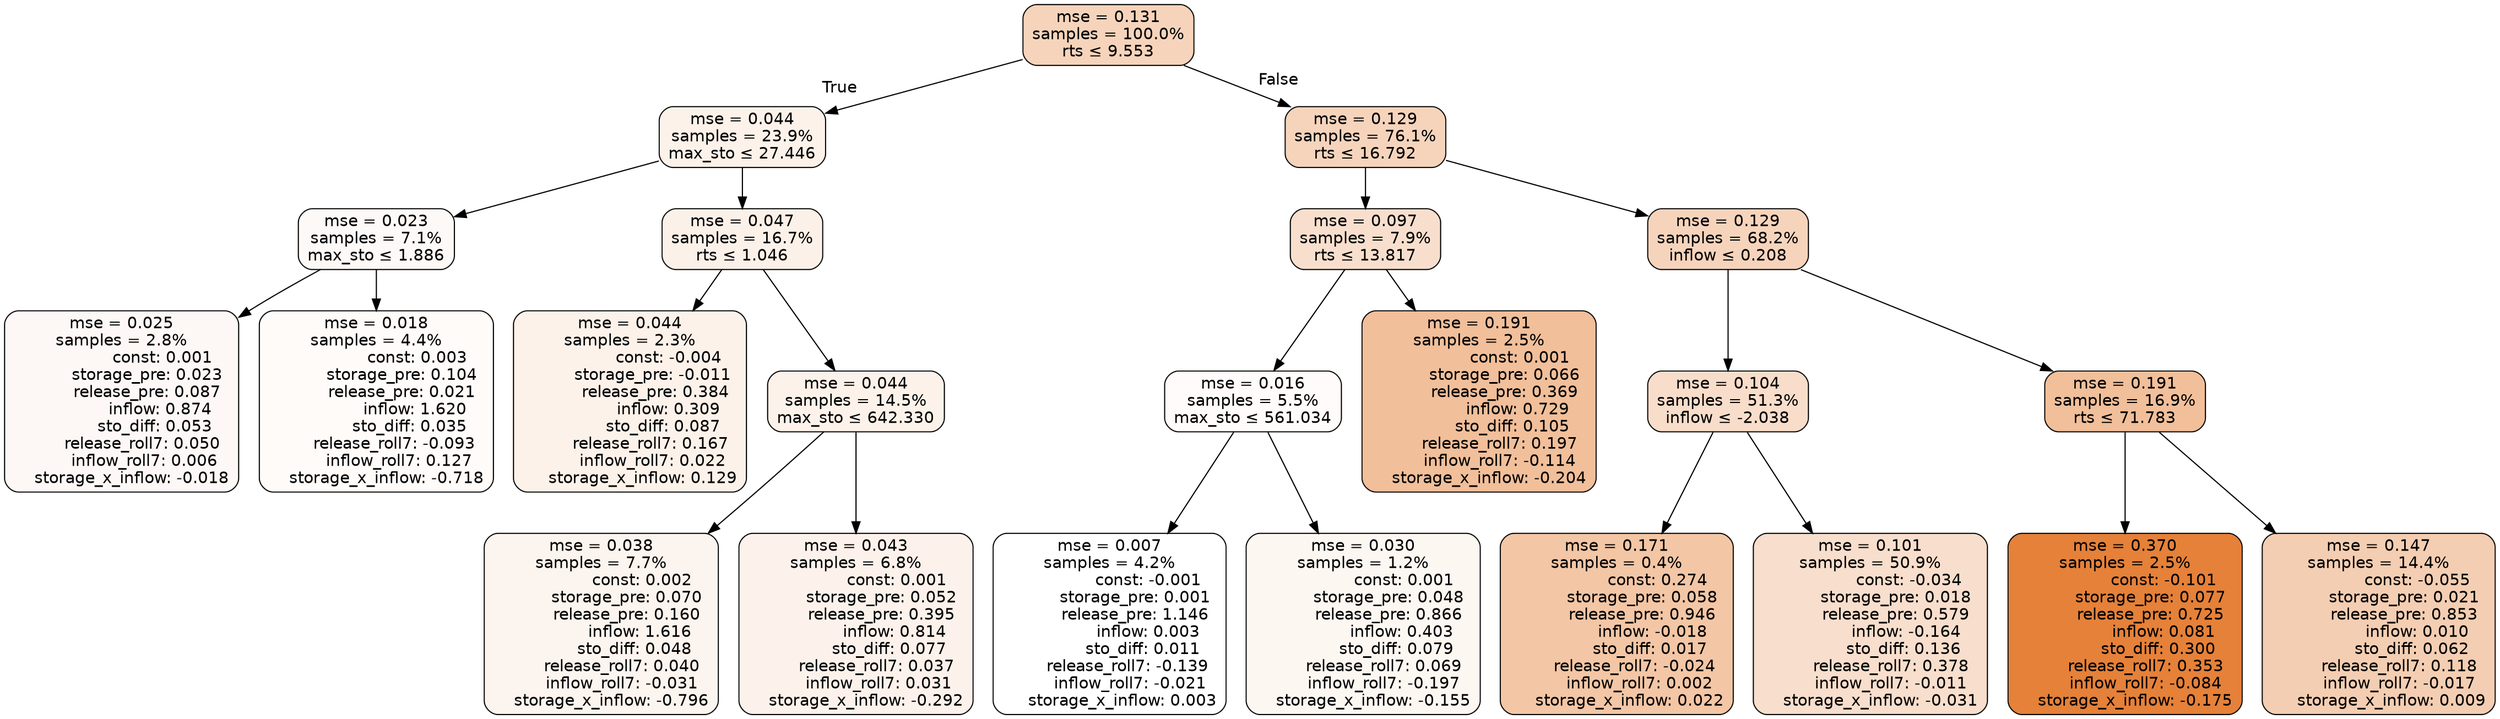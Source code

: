 digraph tree {
bgcolor="transparent"
node [shape=rectangle, style="filled, rounded", color="black", fontname=helvetica] ;
edge [fontname=helvetica] ;
	"0" [label="mse = 0.131
samples = 100.0%
rts &le; 9.553", fillcolor="#f6d4bb"]
	"1" [label="mse = 0.044
samples = 23.9%
max_sto &le; 27.446", fillcolor="#fcf2ea"]
	"2" [label="mse = 0.023
samples = 7.1%
max_sto &le; 1.886", fillcolor="#fdf9f6"]
	"3" [label="mse = 0.025
samples = 2.8%
                const: 0.001
          storage_pre: 0.023
          release_pre: 0.087
               inflow: 0.874
             sto_diff: 0.053
        release_roll7: 0.050
         inflow_roll7: 0.006
    storage_x_inflow: -0.018", fillcolor="#fdf8f5"]
	"4" [label="mse = 0.018
samples = 4.4%
                const: 0.003
          storage_pre: 0.104
          release_pre: 0.021
               inflow: 1.620
             sto_diff: 0.035
       release_roll7: -0.093
         inflow_roll7: 0.127
    storage_x_inflow: -0.718", fillcolor="#fefbf9"]
	"5" [label="mse = 0.047
samples = 16.7%
rts &le; 1.046", fillcolor="#fcf1e9"]
	"6" [label="mse = 0.044
samples = 2.3%
               const: -0.004
         storage_pre: -0.011
          release_pre: 0.384
               inflow: 0.309
             sto_diff: 0.087
        release_roll7: 0.167
         inflow_roll7: 0.022
     storage_x_inflow: 0.129", fillcolor="#fcf2ea"]
	"7" [label="mse = 0.044
samples = 14.5%
max_sto &le; 642.330", fillcolor="#fcf2ea"]
	"8" [label="mse = 0.038
samples = 7.7%
                const: 0.002
          storage_pre: 0.070
          release_pre: 0.160
               inflow: 1.616
             sto_diff: 0.048
        release_roll7: 0.040
        inflow_roll7: -0.031
    storage_x_inflow: -0.796", fillcolor="#fcf4ee"]
	"9" [label="mse = 0.043
samples = 6.8%
                const: 0.001
          storage_pre: 0.052
          release_pre: 0.395
               inflow: 0.814
             sto_diff: 0.077
        release_roll7: 0.037
         inflow_roll7: 0.031
    storage_x_inflow: -0.292", fillcolor="#fcf2eb"]
	"10" [label="mse = 0.129
samples = 76.1%
rts &le; 16.792", fillcolor="#f6d4bc"]
	"11" [label="mse = 0.097
samples = 7.9%
rts &le; 13.817", fillcolor="#f8dfcd"]
	"12" [label="mse = 0.016
samples = 5.5%
max_sto &le; 561.034", fillcolor="#fefbfa"]
	"13" [label="mse = 0.007
samples = 4.2%
               const: -0.001
          storage_pre: 0.001
          release_pre: 1.146
               inflow: 0.003
             sto_diff: 0.011
       release_roll7: -0.139
        inflow_roll7: -0.021
     storage_x_inflow: 0.003", fillcolor="#ffffff"]
	"14" [label="mse = 0.030
samples = 1.2%
                const: 0.001
          storage_pre: 0.048
          release_pre: 0.866
               inflow: 0.403
             sto_diff: 0.079
        release_roll7: 0.069
        inflow_roll7: -0.197
    storage_x_inflow: -0.155", fillcolor="#fdf7f2"]
	"15" [label="mse = 0.191
samples = 2.5%
                const: 0.001
          storage_pre: 0.066
          release_pre: 0.369
               inflow: 0.729
             sto_diff: 0.105
        release_roll7: 0.197
        inflow_roll7: -0.114
    storage_x_inflow: -0.204", fillcolor="#f1bf9a"]
	"16" [label="mse = 0.129
samples = 68.2%
inflow &le; 0.208", fillcolor="#f6d4bc"]
	"17" [label="mse = 0.104
samples = 51.3%
inflow &le; -2.038", fillcolor="#f8ddca"]
	"18" [label="mse = 0.171
samples = 0.4%
                const: 0.274
          storage_pre: 0.058
          release_pre: 0.946
              inflow: -0.018
             sto_diff: 0.017
       release_roll7: -0.024
         inflow_roll7: 0.002
     storage_x_inflow: 0.022", fillcolor="#f3c6a5"]
	"19" [label="mse = 0.101
samples = 50.9%
               const: -0.034
          storage_pre: 0.018
          release_pre: 0.579
              inflow: -0.164
             sto_diff: 0.136
        release_roll7: 0.378
        inflow_roll7: -0.011
    storage_x_inflow: -0.031", fillcolor="#f8decc"]
	"20" [label="mse = 0.191
samples = 16.9%
rts &le; 71.783", fillcolor="#f1bf9a"]
	"21" [label="mse = 0.370
samples = 2.5%
               const: -0.101
          storage_pre: 0.077
          release_pre: 0.725
               inflow: 0.081
             sto_diff: 0.300
        release_roll7: 0.353
        inflow_roll7: -0.084
    storage_x_inflow: -0.175", fillcolor="#e58139"]
	"22" [label="mse = 0.147
samples = 14.4%
               const: -0.055
          storage_pre: 0.021
          release_pre: 0.853
               inflow: 0.010
             sto_diff: 0.062
        release_roll7: 0.118
        inflow_roll7: -0.017
     storage_x_inflow: 0.009", fillcolor="#f4ceb2"]

	"0" -> "1" [labeldistance=2.5, labelangle=45, headlabel="True"]
	"1" -> "2"
	"2" -> "3"
	"2" -> "4"
	"1" -> "5"
	"5" -> "6"
	"5" -> "7"
	"7" -> "8"
	"7" -> "9"
	"0" -> "10" [labeldistance=2.5, labelangle=-45, headlabel="False"]
	"10" -> "11"
	"11" -> "12"
	"12" -> "13"
	"12" -> "14"
	"11" -> "15"
	"10" -> "16"
	"16" -> "17"
	"17" -> "18"
	"17" -> "19"
	"16" -> "20"
	"20" -> "21"
	"20" -> "22"
}